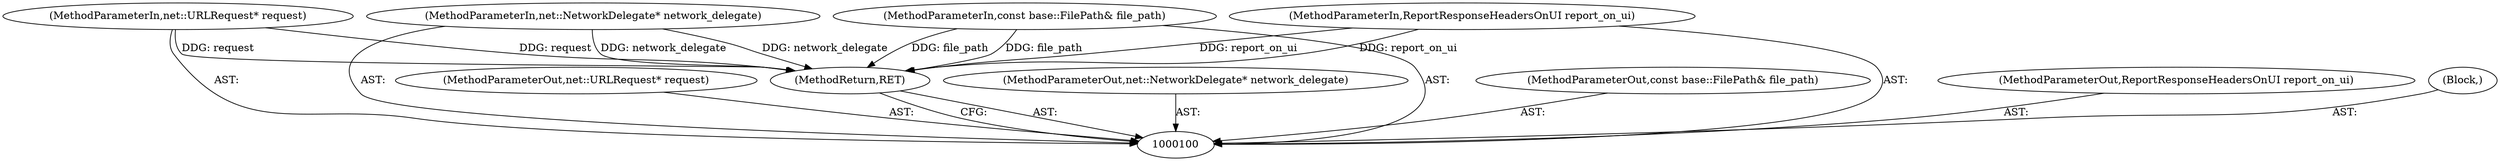 digraph "1_Chrome_8b10115b2410b4bde18e094ad9fb8c5056134c87_1" {
"1000106" [label="(MethodReturn,RET)"];
"1000101" [label="(MethodParameterIn,net::URLRequest* request)"];
"1000114" [label="(MethodParameterOut,net::URLRequest* request)"];
"1000102" [label="(MethodParameterIn,net::NetworkDelegate* network_delegate)"];
"1000115" [label="(MethodParameterOut,net::NetworkDelegate* network_delegate)"];
"1000103" [label="(MethodParameterIn,const base::FilePath& file_path)"];
"1000116" [label="(MethodParameterOut,const base::FilePath& file_path)"];
"1000104" [label="(MethodParameterIn,ReportResponseHeadersOnUI report_on_ui)"];
"1000117" [label="(MethodParameterOut,ReportResponseHeadersOnUI report_on_ui)"];
"1000105" [label="(Block,)"];
"1000106" -> "1000100"  [label="AST: "];
"1000106" -> "1000100"  [label="CFG: "];
"1000104" -> "1000106"  [label="DDG: report_on_ui"];
"1000103" -> "1000106"  [label="DDG: file_path"];
"1000102" -> "1000106"  [label="DDG: network_delegate"];
"1000101" -> "1000106"  [label="DDG: request"];
"1000101" -> "1000100"  [label="AST: "];
"1000101" -> "1000106"  [label="DDG: request"];
"1000114" -> "1000100"  [label="AST: "];
"1000102" -> "1000100"  [label="AST: "];
"1000102" -> "1000106"  [label="DDG: network_delegate"];
"1000115" -> "1000100"  [label="AST: "];
"1000103" -> "1000100"  [label="AST: "];
"1000103" -> "1000106"  [label="DDG: file_path"];
"1000116" -> "1000100"  [label="AST: "];
"1000104" -> "1000100"  [label="AST: "];
"1000104" -> "1000106"  [label="DDG: report_on_ui"];
"1000117" -> "1000100"  [label="AST: "];
"1000105" -> "1000100"  [label="AST: "];
}
